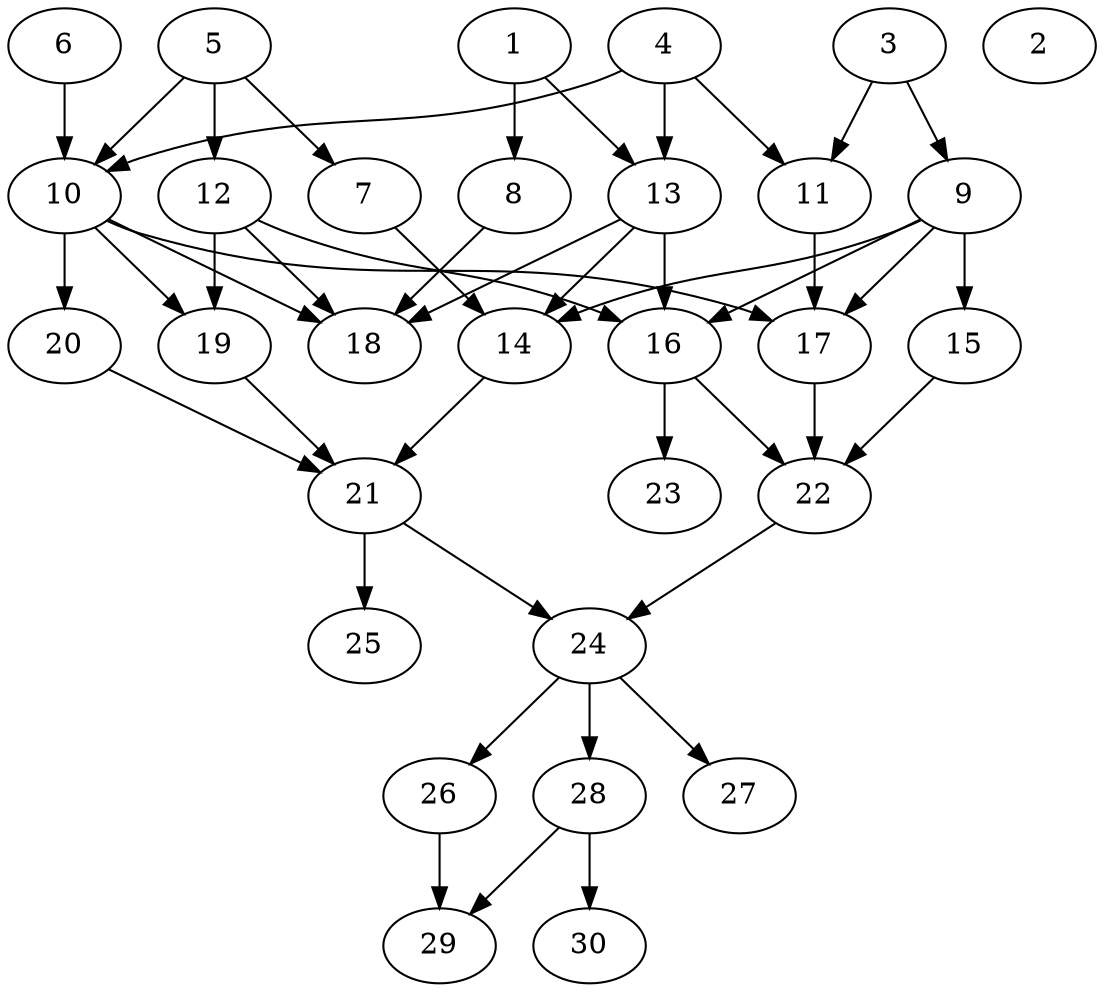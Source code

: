 // DAG automatically generated by daggen at Fri Jul 29 10:40:32 2022
// daggen.exe --dot -n 30 --ccr 0.5 --fat 0.5 --regular 0.5 --density 0.5 -o data\30/random_30_66.gv 
digraph G {
  1 [compute_size="16248209408", trans_size="128867", result_size="91136", ram="49731248",alpha="0.19"]
  1 -> 8 [size ="91136"]
  1 -> 13 [size ="91136"]
  2 [compute_size="10875305984", trans_size="83759", result_size="0", ram="10734752",alpha="0.18"]
  3 [compute_size="27906662400", trans_size="838413", result_size="1024", ram="8856128",alpha="0.17"]
  3 -> 9 [size ="1024"]
  3 -> 11 [size ="1024"]
  4 [compute_size="423185945178", trans_size="1006697", result_size="1024", ram="13094912",alpha="0.11"]
  4 -> 10 [size ="1024"]
  4 -> 11 [size ="1024"]
  4 -> 13 [size ="1024"]
  5 [compute_size="18434863104", trans_size="906986", result_size="9216", ram="29378432",alpha="0.02"]
  5 -> 7 [size ="9216"]
  5 -> 10 [size ="9216"]
  5 -> 12 [size ="9216"]
  6 [compute_size="5287378944", trans_size="427040", result_size="74752", ram="40970144",alpha="0.17"]
  6 -> 10 [size ="74752"]
  7 [compute_size="79921089236", trans_size="311728", result_size="29696", ram="6253616",alpha="0.05"]
  7 -> 14 [size ="29696"]
  8 [compute_size="605779918848", trans_size="271671", result_size="91136", ram="25716224",alpha="0.16"]
  8 -> 18 [size ="91136"]
  9 [compute_size="32036954112", trans_size="1022234", result_size="54272", ram="49601360",alpha="0.18"]
  9 -> 14 [size ="54272"]
  9 -> 15 [size ="54272"]
  9 -> 16 [size ="54272"]
  9 -> 17 [size ="54272"]
  10 [compute_size="68719476736", trans_size="382155", result_size="74752", ram="35513264",alpha="0.16"]
  10 -> 17 [size ="74752"]
  10 -> 18 [size ="74752"]
  10 -> 19 [size ="74752"]
  10 -> 20 [size ="74752"]
  11 [compute_size="421887259683", trans_size="922172", result_size="1024", ram="45215264",alpha="0.06"]
  11 -> 17 [size ="1024"]
  12 [compute_size="1256254494195", trans_size="637618", result_size="1024", ram="18208064",alpha="0.13"]
  12 -> 16 [size ="1024"]
  12 -> 18 [size ="1024"]
  12 -> 19 [size ="1024"]
  13 [compute_size="14310899712", trans_size="606033", result_size="13312", ram="52145264",alpha="0.12"]
  13 -> 14 [size ="13312"]
  13 -> 16 [size ="13312"]
  13 -> 18 [size ="13312"]
  14 [compute_size="368293445632", trans_size="583399", result_size="9216", ram="18699104",alpha="0.11"]
  14 -> 21 [size ="9216"]
  15 [compute_size="172880560128", trans_size="300188", result_size="74752", ram="40214576",alpha="0.14"]
  15 -> 22 [size ="74752"]
  16 [compute_size="4249552896", trans_size="264990", result_size="29696", ram="9561008",alpha="0.09"]
  16 -> 22 [size ="29696"]
  16 -> 23 [size ="29696"]
  17 [compute_size="231928233984", trans_size="296767", result_size="13312", ram="39633248",alpha="0.17"]
  17 -> 22 [size ="13312"]
  18 [compute_size="9852157952", trans_size="204729", result_size="0", ram="4831184",alpha="0.01"]
  19 [compute_size="78968659121", trans_size="1004747", result_size="13312", ram="36051824",alpha="0.12"]
  19 -> 21 [size ="13312"]
  20 [compute_size="370960073278", trans_size="29924", result_size="13312", ram="10864640",alpha="0.12"]
  20 -> 21 [size ="13312"]
  21 [compute_size="1329477438187", trans_size="294625", result_size="1024", ram="8463296",alpha="0.13"]
  21 -> 24 [size ="1024"]
  21 -> 25 [size ="1024"]
  22 [compute_size="378403399211", trans_size="1023385", result_size="13312", ram="17042240",alpha="0.00"]
  22 -> 24 [size ="13312"]
  23 [compute_size="19666282496", trans_size="1001070", result_size="0", ram="14229056",alpha="0.02"]
  24 [compute_size="183590905300", trans_size="582024", result_size="13312", ram="47405936",alpha="0.02"]
  24 -> 26 [size ="13312"]
  24 -> 27 [size ="13312"]
  24 -> 28 [size ="13312"]
  25 [compute_size="41927030784", trans_size="71100", result_size="0", ram="43895792",alpha="0.12"]
  26 [compute_size="549755813888", trans_size="614664", result_size="91136", ram="8822864",alpha="0.14"]
  26 -> 29 [size ="91136"]
  27 [compute_size="1073741824000", trans_size="506674", result_size="0", ram="17224400",alpha="0.17"]
  28 [compute_size="515567791227", trans_size="57033", result_size="9216", ram="31545344",alpha="0.04"]
  28 -> 29 [size ="9216"]
  28 -> 30 [size ="9216"]
  29 [compute_size="430181928298", trans_size="828088", result_size="0", ram="6396176",alpha="0.17"]
  30 [compute_size="368293445632", trans_size="867537", result_size="0", ram="51570272",alpha="0.05"]
}
